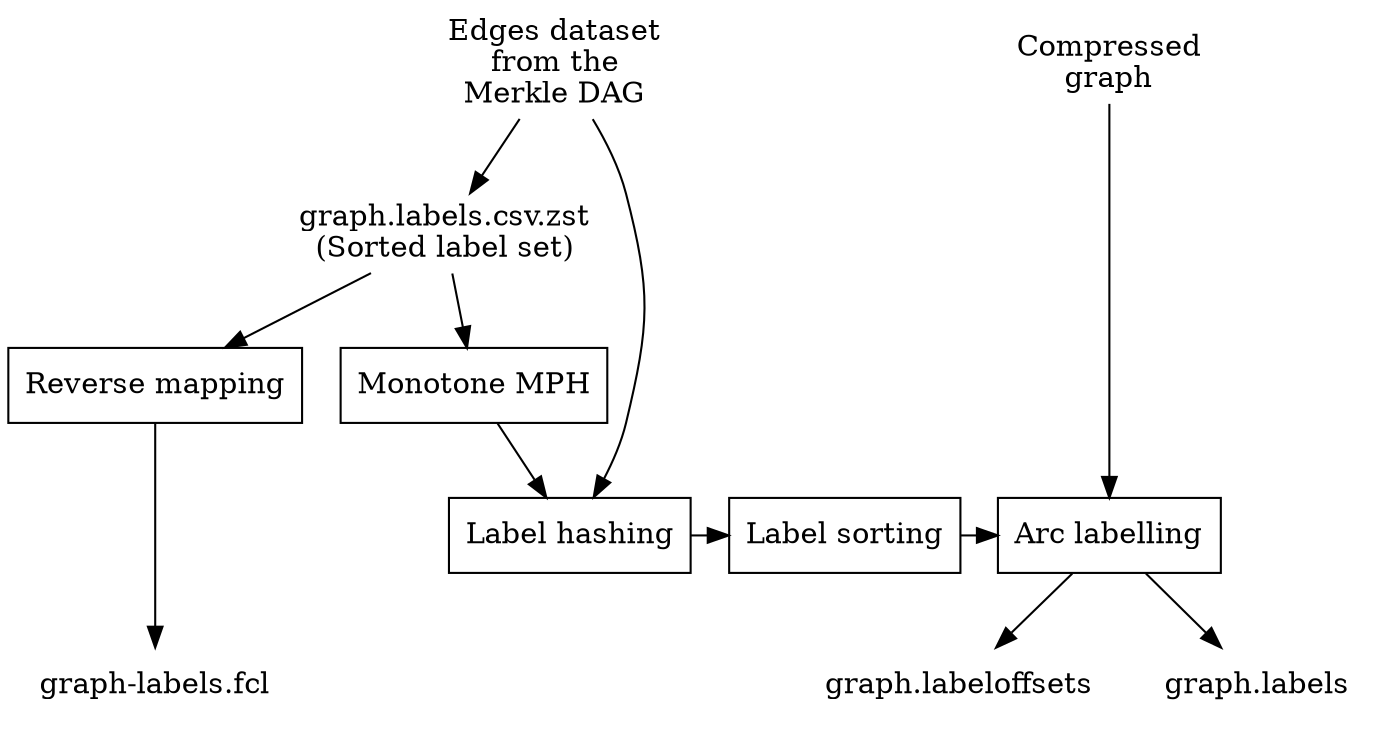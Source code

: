 digraph "Label compression steps" {
    // Horizontal graph
    // rankdir=LR;

    { rank = same; edges_dataset compressed }
    { rank = same; mph fcl }
    { rank = same; label_hashing sorting arc_labelling }
    { rank = same; labels labeloffsets reverse_map }


    fcl [label="Reverse mapping", shape=box];
    mph [label="Monotone MPH", shape=box];
    label_hashing [label="Label hashing", shape=box];
    sorting [label="Label sorting", shape=box];
    arc_labelling [label="Arc labelling", shape=box];

    label_set [label="graph.labels.csv.zst\n(Sorted label set)", shape=none];
    compressed [label="Compressed\ngraph", shape=none];
    edges_dataset [label="Edges dataset\nfrom the\nMerkle DAG", shape=none];

    labels [label="graph.labels", shape=none];
    labeloffsets [label="graph.labeloffsets", shape=none];
    reverse_map [label="graph-labels.fcl", shape=none];

    edges_dataset -> label_set;
    label_set -> fcl;
    fcl -> reverse_map;
    label_set -> mph;
    edges_dataset -> label_hashing;
    mph -> label_hashing;
    label_hashing -> sorting;
    sorting -> arc_labelling;
    compressed -> arc_labelling;
    arc_labelling -> labels;
    arc_labelling -> labeloffsets;
}
